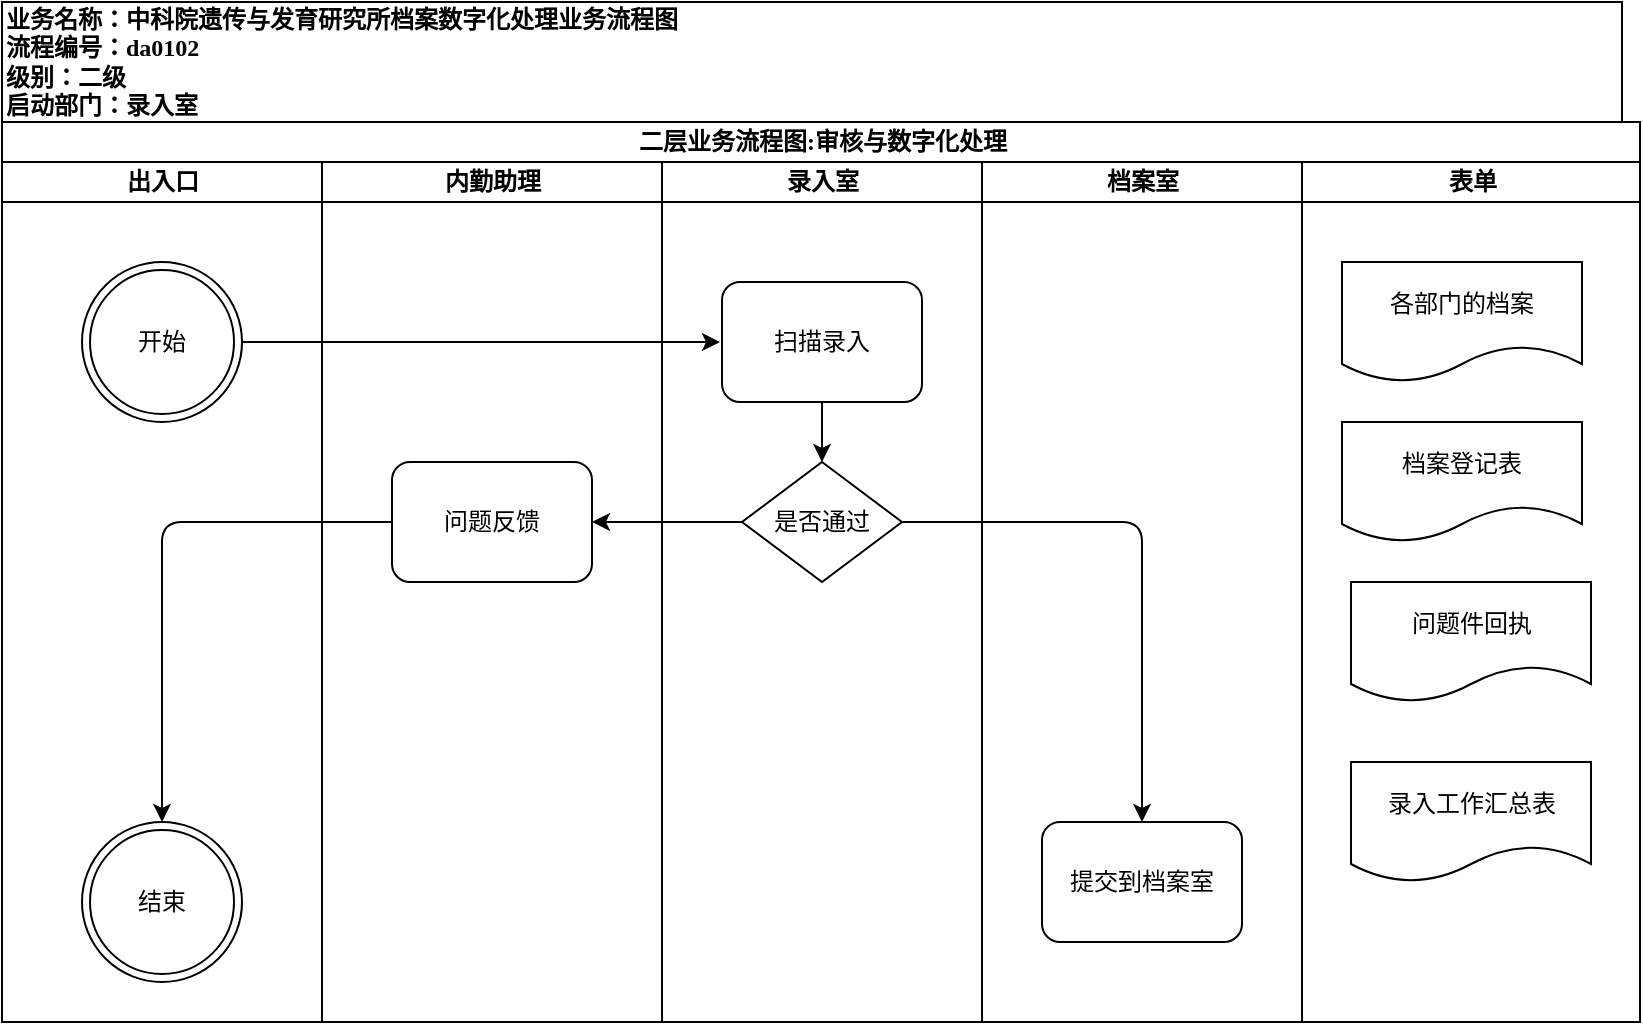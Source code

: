 <mxfile version="20.6.1" type="device"><diagram name="Page-1" id="74e2e168-ea6b-b213-b513-2b3c1d86103e"><mxGraphModel dx="1422" dy="857" grid="1" gridSize="10" guides="1" tooltips="1" connect="1" arrows="1" fold="1" page="1" pageScale="1" pageWidth="1100" pageHeight="850" background="none" math="0" shadow="0"><root><mxCell id="0"/><mxCell id="1" parent="0"/><mxCell id="77e6c97f196da883-1" value="二层业务流程图:审核与数字化处理" style="swimlane;html=1;childLayout=stackLayout;startSize=20;rounded=0;shadow=0;labelBackgroundColor=none;strokeWidth=1;fontFamily=Verdana;fontSize=12;align=center;verticalAlign=middle;swimlaneFillColor=none;" parent="1" vertex="1"><mxGeometry x="71" y="90" width="819" height="450" as="geometry"/></mxCell><mxCell id="77e6c97f196da883-2" value="出入口" style="swimlane;html=1;startSize=20;fontSize=12;verticalAlign=middle;" parent="77e6c97f196da883-1" vertex="1"><mxGeometry y="20" width="160" height="430" as="geometry"/></mxCell><mxCell id="FVrMTEXDV7RXB85mmUMX-4" value="开始" style="ellipse;shape=doubleEllipse;whiteSpace=wrap;html=1;aspect=fixed;fontSize=12;verticalAlign=middle;" parent="77e6c97f196da883-2" vertex="1"><mxGeometry x="40" y="50" width="80" height="80" as="geometry"/></mxCell><mxCell id="FVrMTEXDV7RXB85mmUMX-7" value="结束" style="ellipse;shape=doubleEllipse;whiteSpace=wrap;html=1;aspect=fixed;fontSize=12;verticalAlign=middle;" parent="77e6c97f196da883-2" vertex="1"><mxGeometry x="40" y="330" width="80" height="80" as="geometry"/></mxCell><mxCell id="BENBnzg649miSWOGqwSQ-32" value="内勤助理" style="swimlane;html=1;startSize=20;fontSize=12;verticalAlign=middle;" parent="77e6c97f196da883-1" vertex="1"><mxGeometry x="160" y="20" width="170" height="430" as="geometry"/></mxCell><mxCell id="BENBnzg649miSWOGqwSQ-38" value="问题反馈" style="rounded=1;whiteSpace=wrap;html=1;shadow=0;labelBackgroundColor=none;strokeWidth=1;fontFamily=Verdana;fontSize=12;align=center;verticalAlign=middle;" parent="BENBnzg649miSWOGqwSQ-32" vertex="1"><mxGeometry x="35" y="150" width="100" height="60" as="geometry"/></mxCell><mxCell id="77e6c97f196da883-6" value="录入室" style="swimlane;html=1;startSize=20;fontSize=12;verticalAlign=middle;" parent="77e6c97f196da883-1" vertex="1"><mxGeometry x="330" y="20" width="160" height="430" as="geometry"/></mxCell><mxCell id="BENBnzg649miSWOGqwSQ-53" style="edgeStyle=orthogonalEdgeStyle;rounded=1;orthogonalLoop=1;jettySize=auto;html=1;entryX=0.5;entryY=0;entryDx=0;entryDy=0;" parent="77e6c97f196da883-6" source="Pi8Ou4y8X1mpnOoW9W-i-6" target="BENBnzg649miSWOGqwSQ-51" edge="1"><mxGeometry relative="1" as="geometry"/></mxCell><mxCell id="Pi8Ou4y8X1mpnOoW9W-i-6" value="扫描录入" style="rounded=1;whiteSpace=wrap;html=1;shadow=0;labelBackgroundColor=none;strokeWidth=1;fontFamily=Verdana;fontSize=12;align=center;verticalAlign=middle;" parent="77e6c97f196da883-6" vertex="1"><mxGeometry x="30" y="60" width="100" height="60" as="geometry"/></mxCell><mxCell id="BENBnzg649miSWOGqwSQ-51" value="是否通过" style="rhombus;whiteSpace=wrap;html=1;rounded=0;shadow=0;labelBackgroundColor=none;strokeWidth=1;fontFamily=Verdana;fontSize=12;align=center;verticalAlign=middle;" parent="77e6c97f196da883-6" vertex="1"><mxGeometry x="40" y="150" width="80" height="60" as="geometry"/></mxCell><mxCell id="FVrMTEXDV7RXB85mmUMX-19" value="档案室" style="swimlane;html=1;startSize=20;fontSize=12;verticalAlign=middle;" parent="77e6c97f196da883-1" vertex="1"><mxGeometry x="490" y="20" width="160" height="430" as="geometry"/></mxCell><mxCell id="BENBnzg649miSWOGqwSQ-45" value="提交到档案室" style="rounded=1;whiteSpace=wrap;html=1;shadow=0;labelBackgroundColor=none;strokeWidth=1;fontFamily=Verdana;fontSize=12;align=center;verticalAlign=middle;" parent="FVrMTEXDV7RXB85mmUMX-19" vertex="1"><mxGeometry x="30" y="330" width="100" height="60" as="geometry"/></mxCell><mxCell id="BENBnzg649miSWOGqwSQ-25" value="表单" style="swimlane;html=1;startSize=20;fontSize=12;verticalAlign=middle;" parent="77e6c97f196da883-1" vertex="1"><mxGeometry x="650" y="20" width="169" height="430" as="geometry"/></mxCell><mxCell id="BENBnzg649miSWOGqwSQ-26" value="各部门的档案" style="shape=document;whiteSpace=wrap;html=1;boundedLbl=1;fontSize=12;verticalAlign=middle;" parent="BENBnzg649miSWOGqwSQ-25" vertex="1"><mxGeometry x="20" y="50" width="120" height="60" as="geometry"/></mxCell><mxCell id="BENBnzg649miSWOGqwSQ-27" value="档案登记表" style="shape=document;whiteSpace=wrap;html=1;boundedLbl=1;fontSize=12;verticalAlign=middle;" parent="BENBnzg649miSWOGqwSQ-25" vertex="1"><mxGeometry x="20" y="130" width="120" height="60" as="geometry"/></mxCell><mxCell id="BENBnzg649miSWOGqwSQ-28" value="录入工作汇总表" style="shape=document;whiteSpace=wrap;html=1;boundedLbl=1;fontSize=12;verticalAlign=middle;" parent="BENBnzg649miSWOGqwSQ-25" vertex="1"><mxGeometry x="24.5" y="300" width="120" height="60" as="geometry"/></mxCell><mxCell id="mH9BHjDvc5FY1OdUcZJT-1" value="问题件回执" style="shape=document;whiteSpace=wrap;html=1;boundedLbl=1;fontSize=12;verticalAlign=middle;" vertex="1" parent="BENBnzg649miSWOGqwSQ-25"><mxGeometry x="24.5" y="210" width="120" height="60" as="geometry"/></mxCell><mxCell id="Pi8Ou4y8X1mpnOoW9W-i-3" style="edgeStyle=orthogonalEdgeStyle;rounded=0;orthogonalLoop=1;jettySize=auto;html=1;" parent="77e6c97f196da883-1" source="FVrMTEXDV7RXB85mmUMX-4" edge="1"><mxGeometry relative="1" as="geometry"><mxPoint x="359" y="110" as="targetPoint"/></mxGeometry></mxCell><mxCell id="BENBnzg649miSWOGqwSQ-41" style="edgeStyle=orthogonalEdgeStyle;rounded=1;orthogonalLoop=1;jettySize=auto;html=1;entryX=0.5;entryY=0;entryDx=0;entryDy=0;" parent="77e6c97f196da883-1" source="BENBnzg649miSWOGqwSQ-38" target="FVrMTEXDV7RXB85mmUMX-7" edge="1"><mxGeometry relative="1" as="geometry"/></mxCell><mxCell id="BENBnzg649miSWOGqwSQ-52" style="edgeStyle=orthogonalEdgeStyle;rounded=1;orthogonalLoop=1;jettySize=auto;html=1;" parent="77e6c97f196da883-1" source="BENBnzg649miSWOGqwSQ-51" target="BENBnzg649miSWOGqwSQ-38" edge="1"><mxGeometry relative="1" as="geometry"/></mxCell><mxCell id="cdgGm9u36oH4Fa8ibJE1-1" style="edgeStyle=orthogonalEdgeStyle;rounded=1;orthogonalLoop=1;jettySize=auto;html=1;entryX=0.5;entryY=0;entryDx=0;entryDy=0;" parent="77e6c97f196da883-1" source="BENBnzg649miSWOGqwSQ-51" target="BENBnzg649miSWOGqwSQ-45" edge="1"><mxGeometry relative="1" as="geometry"/></mxCell><mxCell id="Pi8Ou4y8X1mpnOoW9W-i-1" value="&lt;span style=&quot;font-family: Verdana; font-weight: 700;&quot;&gt;业务名称：中科院遗传与发育研究所档案数字化处理业务流程图&lt;br&gt;流程编号：da0102&lt;br&gt;级别：二级&lt;br&gt;启动部门：录入室&lt;br&gt;&lt;/span&gt;" style="rounded=0;whiteSpace=wrap;html=1;align=left;" parent="1" vertex="1"><mxGeometry x="71" y="30" width="810" height="60" as="geometry"/></mxCell></root></mxGraphModel></diagram></mxfile>